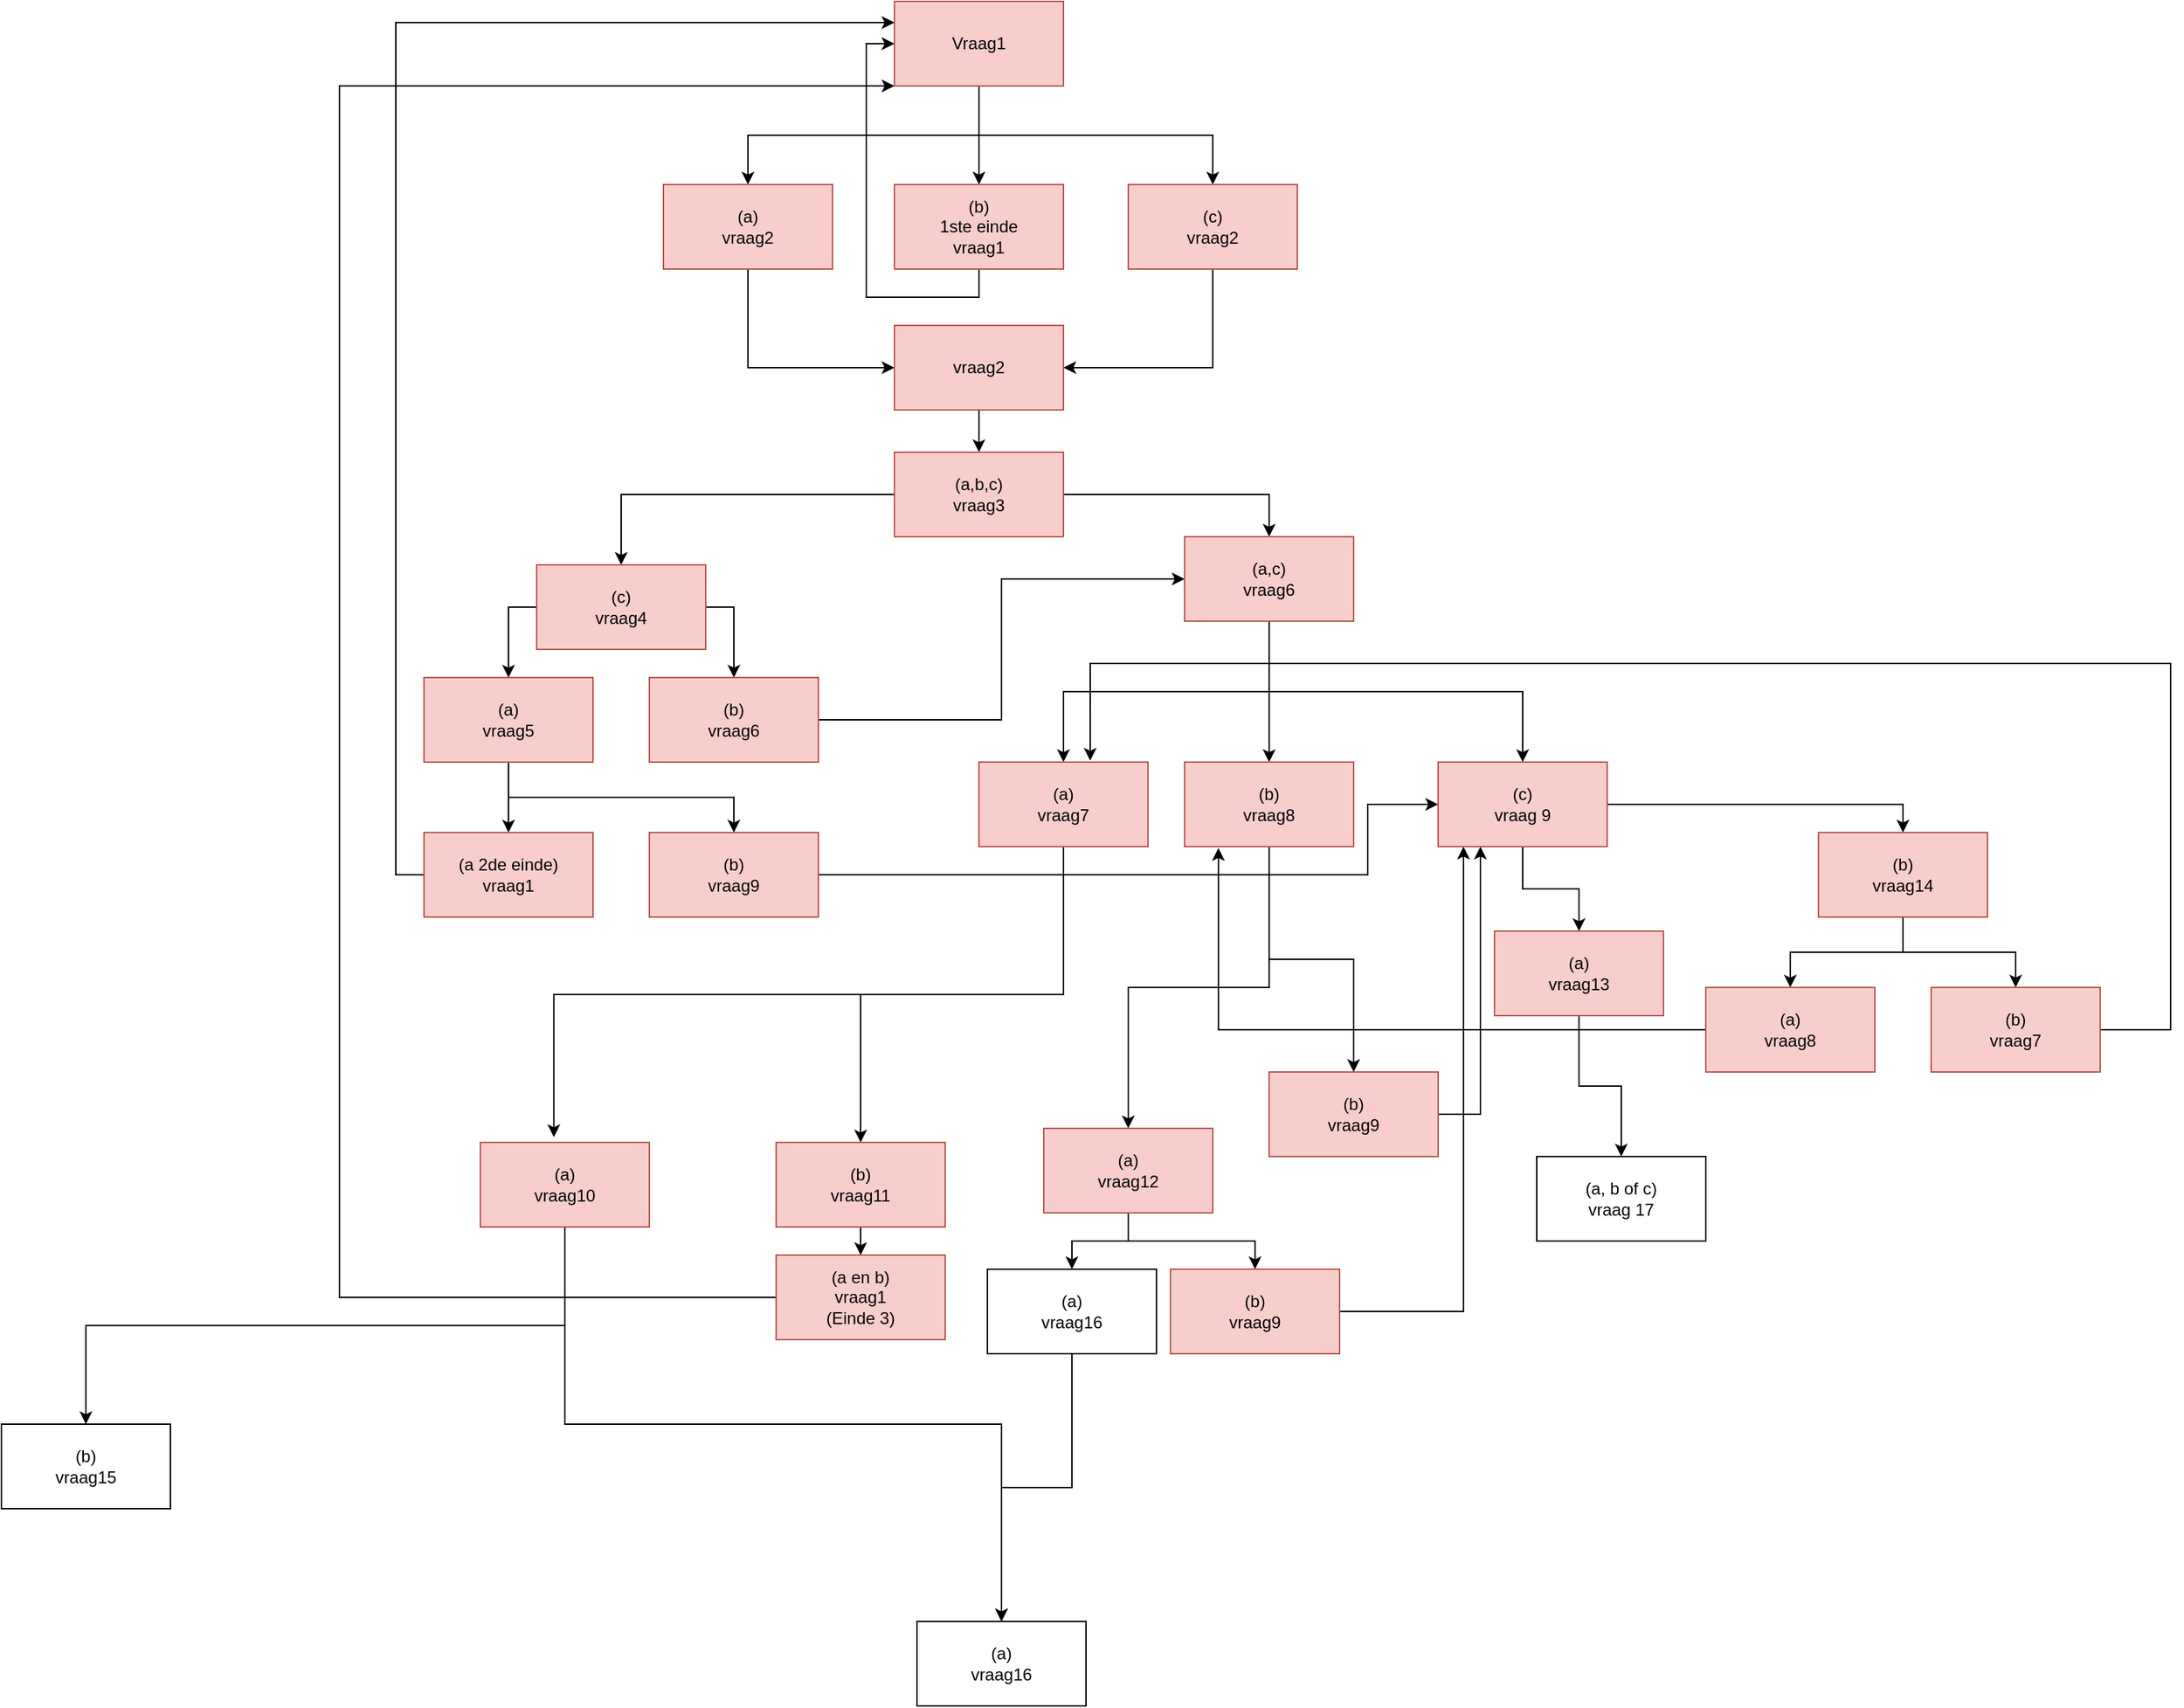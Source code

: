 <mxfile version="15.5.2" type="device"><diagram id="hW2nabbsKqLv3RFFedFK" name="Page-1"><mxGraphModel dx="2249" dy="762" grid="1" gridSize="10" guides="1" tooltips="1" connect="1" arrows="1" fold="1" page="1" pageScale="1" pageWidth="827" pageHeight="1169" math="0" shadow="0"><root><mxCell id="0"/><mxCell id="1" parent="0"/><mxCell id="_A3axeBhhjPOQWBT-1zz-4" style="edgeStyle=orthogonalEdgeStyle;rounded=0;orthogonalLoop=1;jettySize=auto;html=1;exitX=0.5;exitY=1;exitDx=0;exitDy=0;" parent="1" source="Xwv1Ve2RtPrnVZvBLsNd-1" target="_A3axeBhhjPOQWBT-1zz-1" edge="1"><mxGeometry relative="1" as="geometry"><mxPoint x="390" y="80" as="sourcePoint"/></mxGeometry></mxCell><mxCell id="_A3axeBhhjPOQWBT-1zz-5" style="edgeStyle=orthogonalEdgeStyle;rounded=0;orthogonalLoop=1;jettySize=auto;html=1;exitX=0.5;exitY=1;exitDx=0;exitDy=0;" parent="1" source="Xwv1Ve2RtPrnVZvBLsNd-1" target="_A3axeBhhjPOQWBT-1zz-3" edge="1"><mxGeometry relative="1" as="geometry"/></mxCell><mxCell id="_A3axeBhhjPOQWBT-1zz-6" style="edgeStyle=orthogonalEdgeStyle;rounded=0;orthogonalLoop=1;jettySize=auto;html=1;exitX=0.5;exitY=1;exitDx=0;exitDy=0;entryX=0.5;entryY=0;entryDx=0;entryDy=0;" parent="1" source="Xwv1Ve2RtPrnVZvBLsNd-1" target="_A3axeBhhjPOQWBT-1zz-2" edge="1"><mxGeometry relative="1" as="geometry"/></mxCell><mxCell id="Xwv1Ve2RtPrnVZvBLsNd-1" value="Vraag1" style="rounded=0;whiteSpace=wrap;html=1;fontFamily=Helvetica;fontStyle=0;fillColor=#f8cecc;strokeColor=#b85450;" parent="1" vertex="1"><mxGeometry x="354" width="120" height="60" as="geometry"/></mxCell><mxCell id="_A3axeBhhjPOQWBT-1zz-7" style="edgeStyle=orthogonalEdgeStyle;rounded=0;orthogonalLoop=1;jettySize=auto;html=1;exitX=0.5;exitY=1;exitDx=0;exitDy=0;entryX=0;entryY=0.5;entryDx=0;entryDy=0;" parent="1" source="_A3axeBhhjPOQWBT-1zz-1" target="Xwv1Ve2RtPrnVZvBLsNd-1" edge="1"><mxGeometry relative="1" as="geometry"/></mxCell><mxCell id="_A3axeBhhjPOQWBT-1zz-1" value="(b)&lt;br&gt;1ste einde&lt;br&gt;vraag1" style="rounded=0;whiteSpace=wrap;html=1;fillColor=#f8cecc;strokeColor=#b85450;" parent="1" vertex="1"><mxGeometry x="354" y="130" width="120" height="60" as="geometry"/></mxCell><mxCell id="_A3axeBhhjPOQWBT-1zz-10" style="edgeStyle=orthogonalEdgeStyle;rounded=0;orthogonalLoop=1;jettySize=auto;html=1;exitX=0.5;exitY=1;exitDx=0;exitDy=0;entryX=1;entryY=0.5;entryDx=0;entryDy=0;" parent="1" source="_A3axeBhhjPOQWBT-1zz-2" target="_A3axeBhhjPOQWBT-1zz-8" edge="1"><mxGeometry relative="1" as="geometry"/></mxCell><mxCell id="_A3axeBhhjPOQWBT-1zz-2" value="(c)&lt;br&gt;vraag2" style="rounded=0;whiteSpace=wrap;html=1;fillColor=#f8cecc;strokeColor=#b85450;" parent="1" vertex="1"><mxGeometry x="520" y="130" width="120" height="60" as="geometry"/></mxCell><mxCell id="_A3axeBhhjPOQWBT-1zz-9" style="edgeStyle=orthogonalEdgeStyle;rounded=0;orthogonalLoop=1;jettySize=auto;html=1;exitX=0.5;exitY=1;exitDx=0;exitDy=0;entryX=0;entryY=0.5;entryDx=0;entryDy=0;" parent="1" source="_A3axeBhhjPOQWBT-1zz-3" target="_A3axeBhhjPOQWBT-1zz-8" edge="1"><mxGeometry relative="1" as="geometry"/></mxCell><mxCell id="_A3axeBhhjPOQWBT-1zz-3" value="(a)&lt;br&gt;vraag2" style="rounded=0;whiteSpace=wrap;html=1;fillColor=#f8cecc;strokeColor=#b85450;" parent="1" vertex="1"><mxGeometry x="190" y="130" width="120" height="60" as="geometry"/></mxCell><mxCell id="_A3axeBhhjPOQWBT-1zz-12" style="edgeStyle=orthogonalEdgeStyle;rounded=0;orthogonalLoop=1;jettySize=auto;html=1;exitX=0.5;exitY=1;exitDx=0;exitDy=0;entryX=0.5;entryY=0;entryDx=0;entryDy=0;" parent="1" source="_A3axeBhhjPOQWBT-1zz-8" target="_A3axeBhhjPOQWBT-1zz-11" edge="1"><mxGeometry relative="1" as="geometry"/></mxCell><mxCell id="_A3axeBhhjPOQWBT-1zz-8" value="vraag2" style="rounded=0;whiteSpace=wrap;html=1;fillColor=#f8cecc;strokeColor=#b85450;" parent="1" vertex="1"><mxGeometry x="354" y="230" width="120" height="60" as="geometry"/></mxCell><mxCell id="_A3axeBhhjPOQWBT-1zz-28" style="edgeStyle=orthogonalEdgeStyle;rounded=0;orthogonalLoop=1;jettySize=auto;html=1;exitX=0;exitY=0.5;exitDx=0;exitDy=0;entryX=0.5;entryY=0;entryDx=0;entryDy=0;" parent="1" source="_A3axeBhhjPOQWBT-1zz-11" target="_A3axeBhhjPOQWBT-1zz-16" edge="1"><mxGeometry relative="1" as="geometry"><mxPoint x="160" y="430" as="targetPoint"/></mxGeometry></mxCell><mxCell id="_A3axeBhhjPOQWBT-1zz-32" style="edgeStyle=orthogonalEdgeStyle;rounded=0;orthogonalLoop=1;jettySize=auto;html=1;exitX=1;exitY=0.5;exitDx=0;exitDy=0;entryX=0.5;entryY=0;entryDx=0;entryDy=0;" parent="1" source="_A3axeBhhjPOQWBT-1zz-11" target="_A3axeBhhjPOQWBT-1zz-31" edge="1"><mxGeometry relative="1" as="geometry"/></mxCell><mxCell id="_A3axeBhhjPOQWBT-1zz-11" value="(a,b,c)&lt;br&gt;vraag3" style="rounded=0;whiteSpace=wrap;html=1;fillColor=#f8cecc;strokeColor=#b85450;" parent="1" vertex="1"><mxGeometry x="354" y="320" width="120" height="60" as="geometry"/></mxCell><mxCell id="_A3axeBhhjPOQWBT-1zz-21" style="edgeStyle=orthogonalEdgeStyle;rounded=0;orthogonalLoop=1;jettySize=auto;html=1;exitX=1;exitY=0.5;exitDx=0;exitDy=0;entryX=0.5;entryY=0;entryDx=0;entryDy=0;" parent="1" source="_A3axeBhhjPOQWBT-1zz-16" target="_A3axeBhhjPOQWBT-1zz-19" edge="1"><mxGeometry relative="1" as="geometry"/></mxCell><mxCell id="_A3axeBhhjPOQWBT-1zz-22" style="edgeStyle=orthogonalEdgeStyle;rounded=0;orthogonalLoop=1;jettySize=auto;html=1;exitX=0;exitY=0.5;exitDx=0;exitDy=0;entryX=0.5;entryY=0;entryDx=0;entryDy=0;" parent="1" source="_A3axeBhhjPOQWBT-1zz-16" target="_A3axeBhhjPOQWBT-1zz-20" edge="1"><mxGeometry relative="1" as="geometry"/></mxCell><mxCell id="_A3axeBhhjPOQWBT-1zz-16" value="(c)&lt;br&gt;vraag4" style="rounded=0;whiteSpace=wrap;html=1;fillColor=#f8cecc;strokeColor=#b85450;" parent="1" vertex="1"><mxGeometry x="100" y="400" width="120" height="60" as="geometry"/></mxCell><mxCell id="_A3axeBhhjPOQWBT-1zz-33" style="edgeStyle=orthogonalEdgeStyle;rounded=0;orthogonalLoop=1;jettySize=auto;html=1;exitX=1;exitY=0.5;exitDx=0;exitDy=0;entryX=0;entryY=0.5;entryDx=0;entryDy=0;" parent="1" source="_A3axeBhhjPOQWBT-1zz-19" target="_A3axeBhhjPOQWBT-1zz-31" edge="1"><mxGeometry relative="1" as="geometry"/></mxCell><mxCell id="_A3axeBhhjPOQWBT-1zz-19" value="(b)&lt;br&gt;vraag6" style="rounded=0;whiteSpace=wrap;html=1;fillColor=#f8cecc;strokeColor=#b85450;" parent="1" vertex="1"><mxGeometry x="180" y="480" width="120" height="60" as="geometry"/></mxCell><mxCell id="_A3axeBhhjPOQWBT-1zz-26" style="edgeStyle=orthogonalEdgeStyle;rounded=0;orthogonalLoop=1;jettySize=auto;html=1;exitX=0.5;exitY=1;exitDx=0;exitDy=0;entryX=0.5;entryY=0;entryDx=0;entryDy=0;" parent="1" source="_A3axeBhhjPOQWBT-1zz-20" target="_A3axeBhhjPOQWBT-1zz-25" edge="1"><mxGeometry relative="1" as="geometry"/></mxCell><mxCell id="_A3axeBhhjPOQWBT-1zz-27" style="edgeStyle=orthogonalEdgeStyle;rounded=0;orthogonalLoop=1;jettySize=auto;html=1;exitX=0.5;exitY=1;exitDx=0;exitDy=0;entryX=0.5;entryY=0;entryDx=0;entryDy=0;" parent="1" source="_A3axeBhhjPOQWBT-1zz-20" target="_A3axeBhhjPOQWBT-1zz-24" edge="1"><mxGeometry relative="1" as="geometry"/></mxCell><mxCell id="_A3axeBhhjPOQWBT-1zz-20" value="(a)&lt;br&gt;vraag5" style="rounded=0;whiteSpace=wrap;html=1;fillColor=#f8cecc;strokeColor=#b85450;" parent="1" vertex="1"><mxGeometry x="20" y="480" width="120" height="60" as="geometry"/></mxCell><mxCell id="_A3axeBhhjPOQWBT-1zz-40" style="edgeStyle=orthogonalEdgeStyle;rounded=0;orthogonalLoop=1;jettySize=auto;html=1;exitX=1;exitY=0.5;exitDx=0;exitDy=0;entryX=0;entryY=0.5;entryDx=0;entryDy=0;" parent="1" source="_A3axeBhhjPOQWBT-1zz-24" target="_A3axeBhhjPOQWBT-1zz-34" edge="1"><mxGeometry relative="1" as="geometry"><mxPoint x="690" y="570" as="targetPoint"/><Array as="points"><mxPoint x="690" y="620"/><mxPoint x="690" y="570"/></Array></mxGeometry></mxCell><mxCell id="_A3axeBhhjPOQWBT-1zz-24" value="(b)&lt;br&gt;vraag9" style="rounded=0;whiteSpace=wrap;html=1;fillColor=#f8cecc;strokeColor=#b85450;" parent="1" vertex="1"><mxGeometry x="180" y="590" width="120" height="60" as="geometry"/></mxCell><mxCell id="_A3axeBhhjPOQWBT-1zz-30" style="edgeStyle=orthogonalEdgeStyle;rounded=0;orthogonalLoop=1;jettySize=auto;html=1;exitX=0;exitY=0.5;exitDx=0;exitDy=0;entryX=0;entryY=0.25;entryDx=0;entryDy=0;" parent="1" source="_A3axeBhhjPOQWBT-1zz-25" target="Xwv1Ve2RtPrnVZvBLsNd-1" edge="1"><mxGeometry relative="1" as="geometry"/></mxCell><mxCell id="_A3axeBhhjPOQWBT-1zz-25" value="(a 2de einde)&lt;br&gt;vraag1" style="rounded=0;whiteSpace=wrap;html=1;fillColor=#f8cecc;strokeColor=#b85450;" parent="1" vertex="1"><mxGeometry x="20" y="590" width="120" height="60" as="geometry"/></mxCell><mxCell id="_A3axeBhhjPOQWBT-1zz-37" style="edgeStyle=orthogonalEdgeStyle;rounded=0;orthogonalLoop=1;jettySize=auto;html=1;exitX=0.5;exitY=1;exitDx=0;exitDy=0;entryX=0.5;entryY=0;entryDx=0;entryDy=0;" parent="1" source="_A3axeBhhjPOQWBT-1zz-31" target="_A3axeBhhjPOQWBT-1zz-36" edge="1"><mxGeometry relative="1" as="geometry"/></mxCell><mxCell id="_A3axeBhhjPOQWBT-1zz-38" style="edgeStyle=orthogonalEdgeStyle;rounded=0;orthogonalLoop=1;jettySize=auto;html=1;exitX=0.5;exitY=1;exitDx=0;exitDy=0;" parent="1" source="_A3axeBhhjPOQWBT-1zz-31" target="_A3axeBhhjPOQWBT-1zz-35" edge="1"><mxGeometry relative="1" as="geometry"/></mxCell><mxCell id="_A3axeBhhjPOQWBT-1zz-39" style="edgeStyle=orthogonalEdgeStyle;rounded=0;orthogonalLoop=1;jettySize=auto;html=1;exitX=0.5;exitY=1;exitDx=0;exitDy=0;" parent="1" source="_A3axeBhhjPOQWBT-1zz-31" target="_A3axeBhhjPOQWBT-1zz-34" edge="1"><mxGeometry relative="1" as="geometry"/></mxCell><mxCell id="_A3axeBhhjPOQWBT-1zz-31" value="(a,c)&lt;br&gt;vraag6" style="rounded=0;whiteSpace=wrap;html=1;fillColor=#f8cecc;strokeColor=#b85450;" parent="1" vertex="1"><mxGeometry x="560" y="380" width="120" height="60" as="geometry"/></mxCell><mxCell id="X4VspX_YDlIZ8xebYoYv-7" style="edgeStyle=orthogonalEdgeStyle;rounded=0;orthogonalLoop=1;jettySize=auto;html=1;exitX=1;exitY=0.5;exitDx=0;exitDy=0;entryX=0.5;entryY=0;entryDx=0;entryDy=0;" parent="1" source="_A3axeBhhjPOQWBT-1zz-34" target="X4VspX_YDlIZ8xebYoYv-5" edge="1"><mxGeometry relative="1" as="geometry"/></mxCell><mxCell id="X4VspX_YDlIZ8xebYoYv-9" style="edgeStyle=orthogonalEdgeStyle;rounded=0;orthogonalLoop=1;jettySize=auto;html=1;exitX=0.5;exitY=1;exitDx=0;exitDy=0;entryX=0.5;entryY=0;entryDx=0;entryDy=0;" parent="1" source="_A3axeBhhjPOQWBT-1zz-34" target="X4VspX_YDlIZ8xebYoYv-6" edge="1"><mxGeometry relative="1" as="geometry"/></mxCell><mxCell id="_A3axeBhhjPOQWBT-1zz-34" value="(c)&lt;br&gt;vraag 9" style="rounded=0;whiteSpace=wrap;html=1;fillColor=#f8cecc;strokeColor=#b85450;" parent="1" vertex="1"><mxGeometry x="740" y="540" width="120" height="60" as="geometry"/></mxCell><mxCell id="7arHQbIzbUEWhflUzoXl-8" style="edgeStyle=orthogonalEdgeStyle;rounded=0;orthogonalLoop=1;jettySize=auto;html=1;exitX=0.5;exitY=1;exitDx=0;exitDy=0;entryX=0.5;entryY=0;entryDx=0;entryDy=0;" parent="1" source="_A3axeBhhjPOQWBT-1zz-35" target="7arHQbIzbUEWhflUzoXl-7" edge="1"><mxGeometry relative="1" as="geometry"/></mxCell><mxCell id="7arHQbIzbUEWhflUzoXl-9" style="edgeStyle=orthogonalEdgeStyle;rounded=0;orthogonalLoop=1;jettySize=auto;html=1;exitX=0.5;exitY=1;exitDx=0;exitDy=0;" parent="1" source="_A3axeBhhjPOQWBT-1zz-35" target="7arHQbIzbUEWhflUzoXl-6" edge="1"><mxGeometry relative="1" as="geometry"/></mxCell><mxCell id="_A3axeBhhjPOQWBT-1zz-35" value="(b)&lt;br&gt;vraag8" style="rounded=0;whiteSpace=wrap;html=1;fillColor=#f8cecc;strokeColor=#b85450;" parent="1" vertex="1"><mxGeometry x="560" y="540" width="120" height="60" as="geometry"/></mxCell><mxCell id="X4VspX_YDlIZ8xebYoYv-3" style="edgeStyle=orthogonalEdgeStyle;rounded=0;orthogonalLoop=1;jettySize=auto;html=1;exitX=0.5;exitY=1;exitDx=0;exitDy=0;entryX=0.5;entryY=0;entryDx=0;entryDy=0;" parent="1" source="_A3axeBhhjPOQWBT-1zz-36" target="X4VspX_YDlIZ8xebYoYv-2" edge="1"><mxGeometry relative="1" as="geometry"/></mxCell><mxCell id="X4VspX_YDlIZ8xebYoYv-4" style="edgeStyle=orthogonalEdgeStyle;rounded=0;orthogonalLoop=1;jettySize=auto;html=1;exitX=0.5;exitY=1;exitDx=0;exitDy=0;entryX=0.435;entryY=-0.063;entryDx=0;entryDy=0;entryPerimeter=0;" parent="1" source="_A3axeBhhjPOQWBT-1zz-36" target="X4VspX_YDlIZ8xebYoYv-1" edge="1"><mxGeometry relative="1" as="geometry"/></mxCell><mxCell id="_A3axeBhhjPOQWBT-1zz-36" value="(a)&lt;br&gt;vraag7" style="rounded=0;whiteSpace=wrap;html=1;fillColor=#f8cecc;strokeColor=#b85450;" parent="1" vertex="1"><mxGeometry x="414" y="540" width="120" height="60" as="geometry"/></mxCell><mxCell id="PgqMrL-Tu_fUXyR0ZWbq-16" style="edgeStyle=orthogonalEdgeStyle;rounded=0;orthogonalLoop=1;jettySize=auto;html=1;exitX=1;exitY=0.5;exitDx=0;exitDy=0;entryX=0.25;entryY=1;entryDx=0;entryDy=0;" edge="1" parent="1" source="7arHQbIzbUEWhflUzoXl-6" target="_A3axeBhhjPOQWBT-1zz-34"><mxGeometry relative="1" as="geometry"/></mxCell><mxCell id="7arHQbIzbUEWhflUzoXl-6" value="(b)&lt;br&gt;vraag9" style="rounded=0;whiteSpace=wrap;html=1;fillColor=#f8cecc;strokeColor=#b85450;" parent="1" vertex="1"><mxGeometry x="620" y="760" width="120" height="60" as="geometry"/></mxCell><mxCell id="PgqMrL-Tu_fUXyR0ZWbq-8" style="edgeStyle=orthogonalEdgeStyle;rounded=0;orthogonalLoop=1;jettySize=auto;html=1;exitX=0.5;exitY=1;exitDx=0;exitDy=0;entryX=0.5;entryY=0;entryDx=0;entryDy=0;" edge="1" parent="1" source="7arHQbIzbUEWhflUzoXl-7" target="PgqMrL-Tu_fUXyR0ZWbq-6"><mxGeometry relative="1" as="geometry"/></mxCell><mxCell id="PgqMrL-Tu_fUXyR0ZWbq-9" style="edgeStyle=orthogonalEdgeStyle;rounded=0;orthogonalLoop=1;jettySize=auto;html=1;exitX=0.5;exitY=1;exitDx=0;exitDy=0;entryX=0.5;entryY=0;entryDx=0;entryDy=0;" edge="1" parent="1" source="7arHQbIzbUEWhflUzoXl-7" target="PgqMrL-Tu_fUXyR0ZWbq-7"><mxGeometry relative="1" as="geometry"/></mxCell><mxCell id="7arHQbIzbUEWhflUzoXl-7" value="(a)&lt;br&gt;vraag12" style="rounded=0;whiteSpace=wrap;html=1;fillColor=#f8cecc;strokeColor=#b85450;" parent="1" vertex="1"><mxGeometry x="460" y="800" width="120" height="60" as="geometry"/></mxCell><mxCell id="X4VspX_YDlIZ8xebYoYv-14" style="edgeStyle=orthogonalEdgeStyle;rounded=0;orthogonalLoop=1;jettySize=auto;html=1;exitX=0.5;exitY=1;exitDx=0;exitDy=0;entryX=0.5;entryY=0;entryDx=0;entryDy=0;" parent="1" source="X4VspX_YDlIZ8xebYoYv-1" target="X4VspX_YDlIZ8xebYoYv-12" edge="1"><mxGeometry relative="1" as="geometry"/></mxCell><mxCell id="X4VspX_YDlIZ8xebYoYv-15" style="edgeStyle=orthogonalEdgeStyle;rounded=0;orthogonalLoop=1;jettySize=auto;html=1;exitX=0.5;exitY=1;exitDx=0;exitDy=0;entryX=0.5;entryY=0;entryDx=0;entryDy=0;" parent="1" source="X4VspX_YDlIZ8xebYoYv-1" target="X4VspX_YDlIZ8xebYoYv-13" edge="1"><mxGeometry relative="1" as="geometry"/></mxCell><mxCell id="X4VspX_YDlIZ8xebYoYv-1" value="(a)&lt;br&gt;vraag10" style="rounded=0;whiteSpace=wrap;html=1;fillColor=#f8cecc;strokeColor=#b85450;" parent="1" vertex="1"><mxGeometry x="60" y="810" width="120" height="60" as="geometry"/></mxCell><mxCell id="PgqMrL-Tu_fUXyR0ZWbq-2" style="edgeStyle=orthogonalEdgeStyle;rounded=0;orthogonalLoop=1;jettySize=auto;html=1;exitX=0.5;exitY=1;exitDx=0;exitDy=0;entryX=0.5;entryY=0;entryDx=0;entryDy=0;" edge="1" parent="1" source="X4VspX_YDlIZ8xebYoYv-2" target="PgqMrL-Tu_fUXyR0ZWbq-1"><mxGeometry relative="1" as="geometry"/></mxCell><mxCell id="X4VspX_YDlIZ8xebYoYv-2" value="(b)&lt;br&gt;vraag11" style="rounded=0;whiteSpace=wrap;html=1;fillColor=#f8cecc;strokeColor=#b85450;" parent="1" vertex="1"><mxGeometry x="270" y="810" width="120" height="60" as="geometry"/></mxCell><mxCell id="PgqMrL-Tu_fUXyR0ZWbq-20" style="edgeStyle=orthogonalEdgeStyle;rounded=0;orthogonalLoop=1;jettySize=auto;html=1;exitX=0.5;exitY=1;exitDx=0;exitDy=0;entryX=0.5;entryY=0;entryDx=0;entryDy=0;" edge="1" parent="1" source="X4VspX_YDlIZ8xebYoYv-5" target="PgqMrL-Tu_fUXyR0ZWbq-18"><mxGeometry relative="1" as="geometry"/></mxCell><mxCell id="PgqMrL-Tu_fUXyR0ZWbq-21" style="edgeStyle=orthogonalEdgeStyle;rounded=0;orthogonalLoop=1;jettySize=auto;html=1;exitX=0.5;exitY=1;exitDx=0;exitDy=0;" edge="1" parent="1" source="X4VspX_YDlIZ8xebYoYv-5" target="PgqMrL-Tu_fUXyR0ZWbq-19"><mxGeometry relative="1" as="geometry"/></mxCell><mxCell id="X4VspX_YDlIZ8xebYoYv-5" value="(b)&lt;br&gt;vraag14" style="rounded=0;whiteSpace=wrap;html=1;fillColor=#f8cecc;strokeColor=#b85450;" parent="1" vertex="1"><mxGeometry x="1010" y="590" width="120" height="60" as="geometry"/></mxCell><mxCell id="PgqMrL-Tu_fUXyR0ZWbq-14" style="edgeStyle=orthogonalEdgeStyle;rounded=0;orthogonalLoop=1;jettySize=auto;html=1;exitX=0.5;exitY=1;exitDx=0;exitDy=0;entryX=0.5;entryY=0;entryDx=0;entryDy=0;" edge="1" parent="1" source="X4VspX_YDlIZ8xebYoYv-6" target="PgqMrL-Tu_fUXyR0ZWbq-13"><mxGeometry relative="1" as="geometry"/></mxCell><mxCell id="X4VspX_YDlIZ8xebYoYv-6" value="(a)&lt;br&gt;vraag13" style="rounded=0;whiteSpace=wrap;html=1;fillColor=#f8cecc;strokeColor=#b85450;" parent="1" vertex="1"><mxGeometry x="780" y="660" width="120" height="60" as="geometry"/></mxCell><mxCell id="X4VspX_YDlIZ8xebYoYv-12" value="(b)&lt;br&gt;vraag15" style="rounded=0;whiteSpace=wrap;html=1;" parent="1" vertex="1"><mxGeometry x="-280" y="1010" width="120" height="60" as="geometry"/></mxCell><mxCell id="X4VspX_YDlIZ8xebYoYv-13" value="(a)&lt;br&gt;vraag16" style="rounded=0;whiteSpace=wrap;html=1;" parent="1" vertex="1"><mxGeometry x="370" y="1150" width="120" height="60" as="geometry"/></mxCell><mxCell id="PgqMrL-Tu_fUXyR0ZWbq-4" style="edgeStyle=orthogonalEdgeStyle;rounded=0;orthogonalLoop=1;jettySize=auto;html=1;exitX=0;exitY=0.5;exitDx=0;exitDy=0;entryX=0;entryY=1;entryDx=0;entryDy=0;" edge="1" parent="1" source="PgqMrL-Tu_fUXyR0ZWbq-1" target="Xwv1Ve2RtPrnVZvBLsNd-1"><mxGeometry relative="1" as="geometry"><mxPoint x="-130" y="80" as="targetPoint"/><Array as="points"><mxPoint x="-40" y="920"/><mxPoint x="-40" y="60"/></Array></mxGeometry></mxCell><mxCell id="PgqMrL-Tu_fUXyR0ZWbq-1" value="(a en b)&lt;br&gt;vraag1&lt;br&gt;(Einde 3)" style="rounded=0;whiteSpace=wrap;html=1;fillColor=#f8cecc;strokeColor=#b85450;" vertex="1" parent="1"><mxGeometry x="270" y="890" width="120" height="60" as="geometry"/></mxCell><mxCell id="PgqMrL-Tu_fUXyR0ZWbq-10" style="edgeStyle=orthogonalEdgeStyle;rounded=0;orthogonalLoop=1;jettySize=auto;html=1;exitX=0.5;exitY=1;exitDx=0;exitDy=0;entryX=0.5;entryY=0;entryDx=0;entryDy=0;" edge="1" parent="1" source="PgqMrL-Tu_fUXyR0ZWbq-6" target="X4VspX_YDlIZ8xebYoYv-13"><mxGeometry relative="1" as="geometry"/></mxCell><mxCell id="PgqMrL-Tu_fUXyR0ZWbq-6" value="(a)&lt;br&gt;vraag16" style="rounded=0;whiteSpace=wrap;html=1;" vertex="1" parent="1"><mxGeometry x="420" y="900" width="120" height="60" as="geometry"/></mxCell><mxCell id="PgqMrL-Tu_fUXyR0ZWbq-11" style="edgeStyle=orthogonalEdgeStyle;rounded=0;orthogonalLoop=1;jettySize=auto;html=1;exitX=1;exitY=0.5;exitDx=0;exitDy=0;" edge="1" parent="1" source="PgqMrL-Tu_fUXyR0ZWbq-7" target="_A3axeBhhjPOQWBT-1zz-34"><mxGeometry relative="1" as="geometry"><mxPoint x="758" y="610" as="targetPoint"/><Array as="points"><mxPoint x="758" y="930"/></Array></mxGeometry></mxCell><mxCell id="PgqMrL-Tu_fUXyR0ZWbq-7" value="(b)&lt;br&gt;vraag9" style="rounded=0;whiteSpace=wrap;html=1;fillColor=#f8cecc;strokeColor=#b85450;" vertex="1" parent="1"><mxGeometry x="550" y="900" width="120" height="60" as="geometry"/></mxCell><mxCell id="PgqMrL-Tu_fUXyR0ZWbq-13" value="(a, b of c)&lt;br&gt;vraag 17" style="rounded=0;whiteSpace=wrap;html=1;" vertex="1" parent="1"><mxGeometry x="810" y="820" width="120" height="60" as="geometry"/></mxCell><mxCell id="PgqMrL-Tu_fUXyR0ZWbq-22" style="edgeStyle=orthogonalEdgeStyle;rounded=0;orthogonalLoop=1;jettySize=auto;html=1;exitX=0;exitY=0.5;exitDx=0;exitDy=0;entryX=0.2;entryY=1.017;entryDx=0;entryDy=0;entryPerimeter=0;" edge="1" parent="1" source="PgqMrL-Tu_fUXyR0ZWbq-18" target="_A3axeBhhjPOQWBT-1zz-35"><mxGeometry relative="1" as="geometry"><mxPoint x="580" y="730" as="targetPoint"/></mxGeometry></mxCell><mxCell id="PgqMrL-Tu_fUXyR0ZWbq-18" value="(a)&lt;br&gt;vraag8" style="rounded=0;whiteSpace=wrap;html=1;fillColor=#f8cecc;strokeColor=#b85450;" vertex="1" parent="1"><mxGeometry x="930" y="700" width="120" height="60" as="geometry"/></mxCell><mxCell id="PgqMrL-Tu_fUXyR0ZWbq-24" style="edgeStyle=orthogonalEdgeStyle;rounded=0;orthogonalLoop=1;jettySize=auto;html=1;exitX=1;exitY=0.5;exitDx=0;exitDy=0;entryX=0.658;entryY=-0.017;entryDx=0;entryDy=0;entryPerimeter=0;" edge="1" parent="1" source="PgqMrL-Tu_fUXyR0ZWbq-19" target="_A3axeBhhjPOQWBT-1zz-36"><mxGeometry relative="1" as="geometry"><mxPoint x="1270" y="470" as="targetPoint"/><Array as="points"><mxPoint x="1260" y="730"/><mxPoint x="1260" y="470"/><mxPoint x="493" y="470"/></Array></mxGeometry></mxCell><mxCell id="PgqMrL-Tu_fUXyR0ZWbq-19" value="(b)&lt;br&gt;vraag7" style="rounded=0;whiteSpace=wrap;html=1;fillColor=#f8cecc;strokeColor=#b85450;" vertex="1" parent="1"><mxGeometry x="1090" y="700" width="120" height="60" as="geometry"/></mxCell></root></mxGraphModel></diagram></mxfile>